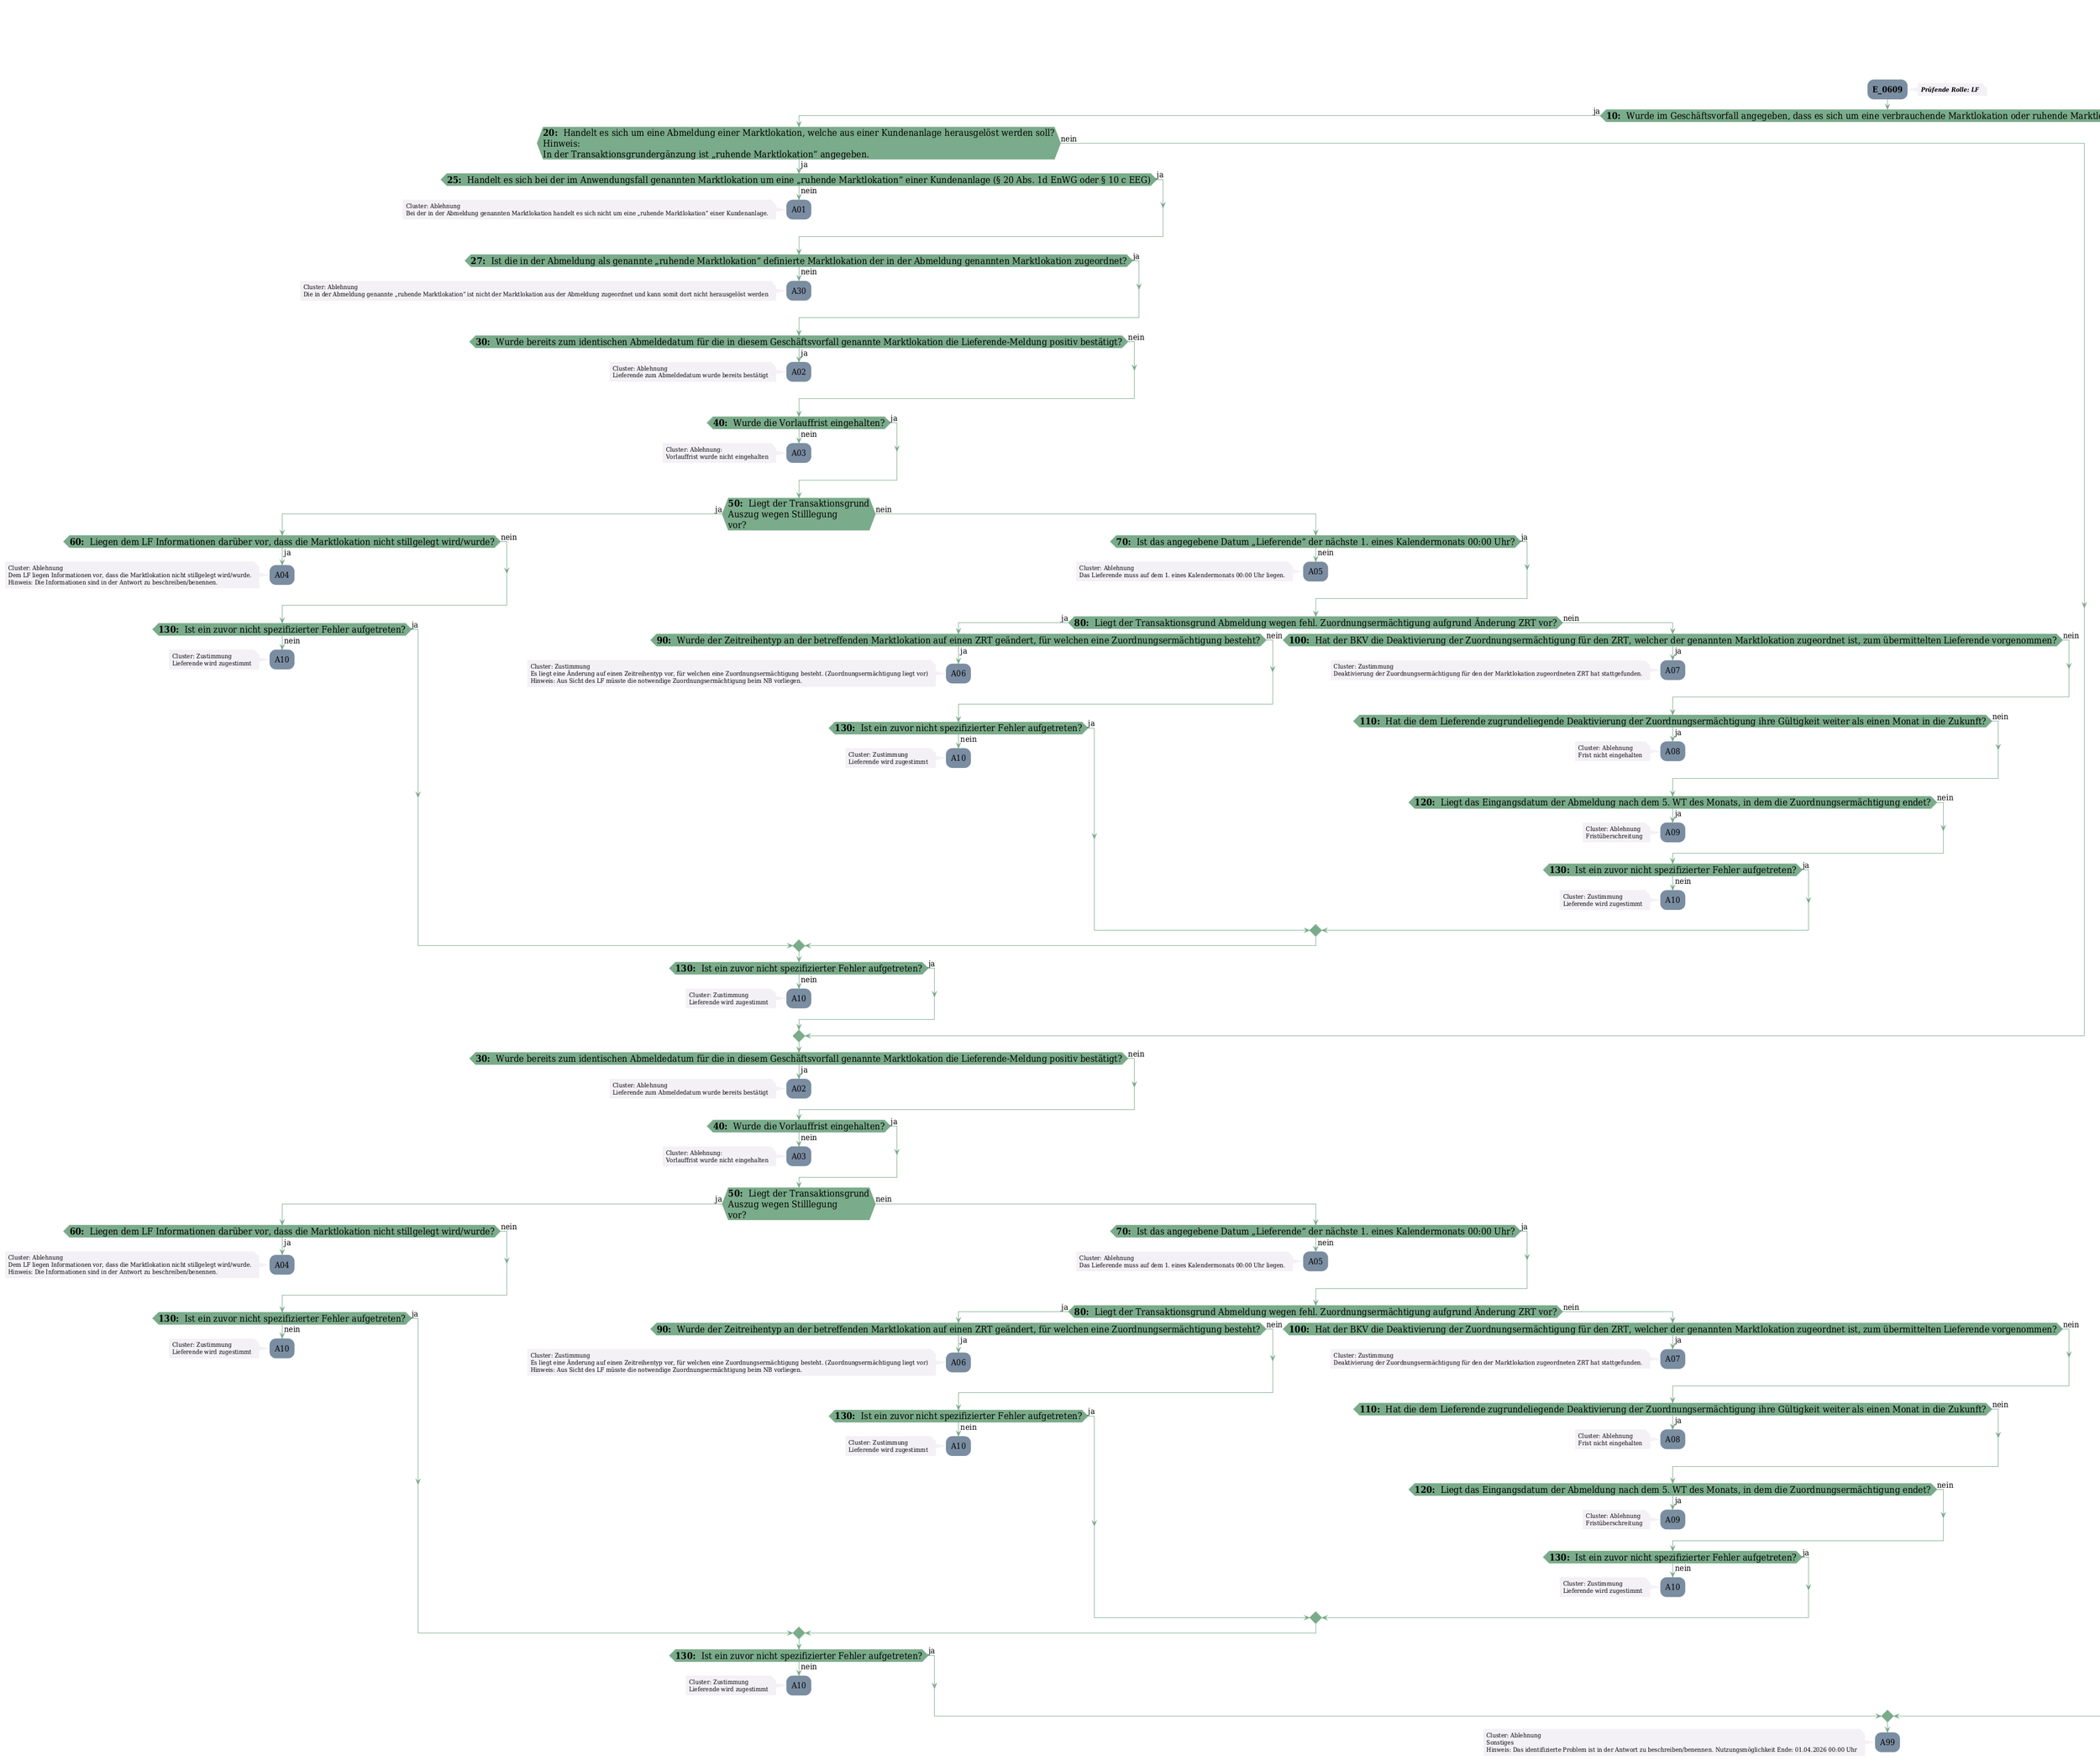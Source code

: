 @startuml
skinparam Shadowing false
skinparam NoteBorderColor #f3f1f6
skinparam NoteBackgroundColor #f3f1f6
skinparam NoteFontSize 12
skinparam ActivityBorderColor none
skinparam ActivityBackgroundColor #7a8da1
skinparam ActivityFontSize 16
skinparam ArrowColor #7aab8a
skinparam ArrowFontSize 16
skinparam ActivityDiamondBackgroundColor #7aab8a
skinparam ActivityDiamondBorderColor #7aab8a
skinparam ActivityDiamondFontSize 18
skinparam defaultFontName DejaVu Serif Condensed
skinparam ActivityEndColor #669580

header
<b>FV2210
2022-12-12
endheader

title
GPKE

6.5.1: AD: Lieferende von NB an LF



end title
:<b>E_0609</b>;
note right
<b><i>Prüfende Rolle: LF
end note

if (<b>10: </b> Wurde im Geschäftsvorfall angegeben, dass es sich um eine verbrauchende Marktlokation oder ruhende Marktlokation handelt?) then (ja)
    if (<b>20: </b> Handelt es sich um eine Abmeldung einer Marktlokation, welche aus einer Kundenanlage herausgelöst werden soll?
Hinweis: 
In der Transaktionsgrundergänzung ist „ruhende Marktlokation“ angegeben.) then (ja)
        if (<b>25: </b> Handelt es sich bei der im Anwendungsfall genannten Marktlokation um eine „ruhende Marktlokation“ einer Kundenanlage (§ 20 Abs. 1d EnWG oder § 10 c EEG&#41;) then (ja)
        else (nein)
            :A01;
            note left
                Cluster: Ablehnung
                Bei der in der Abmeldung genannten Marktlokation handelt es sich nicht um eine „ruhende Marktlokation“ einer Kundenanlage.
            endnote
            kill;
        endif
        if (<b>27: </b> Ist die in der Abmeldung als genannte „ruhende Marktlokation“ definierte Marktlokation der in der Abmeldung genannten Marktlokation zugeordnet?) then (ja)
        else (nein)
            :A30;
            note left
                Cluster: Ablehnung
                Die in der Abmeldung genannte „ruhende Marktlokation“ ist nicht der Marktlokation aus der Abmeldung zugeordnet und kann somit dort nicht herausgelöst werden
            endnote
            kill;
        endif
        if (<b>30: </b> Wurde bereits zum identischen Abmeldedatum für die in diesem Geschäftsvorfall genannte Marktlokation die Lieferende-Meldung positiv bestätigt?) then (ja)
            :A02;
            note left
                Cluster: Ablehnung
                Lieferende zum Abmeldedatum wurde bereits bestätigt
            endnote
            kill;
        else (nein)
        endif
        if (<b>40: </b> Wurde die Vorlauffrist eingehalten?) then (ja)
        else (nein)
            :A03;
            note left
                Cluster: Ablehnung:
                Vorlauffrist wurde nicht eingehalten
            endnote
            kill;
        endif
        if (<b>50: </b> Liegt der Transaktionsgrund
Auszug wegen Stilllegung
vor?) then (ja)
            if (<b>60: </b> Liegen dem LF Informationen darüber vor, dass die Marktlokation nicht stillgelegt wird/wurde?) then (ja)
                :A04;
                note left
                    Cluster: Ablehnung
                    Dem LF liegen Informationen vor, dass die Marktlokation nicht stillgelegt wird/wurde.
                    Hinweis: Die Informationen sind in der Antwort zu beschreiben/benennen.
                endnote
                kill;
            else (nein)
            endif
            if (<b>130: </b> Ist ein zuvor nicht spezifizierter Fehler aufgetreten?) then (ja)
            else (nein)
                :A10;
                note left
                    Cluster: Zustimmung
                    Lieferende wird zugestimmt
                endnote
                kill;
            endif
        else (nein)
            if (<b>70: </b> Ist das angegebene Datum „Lieferende“ der nächste 1. eines Kalendermonats 00:00 Uhr?) then (ja)
            else (nein)
                :A05;
                note left
                    Cluster: Ablehnung
                    Das Lieferende muss auf dem 1. eines Kalendermonats 00:00 Uhr liegen.
                endnote
                kill;
            endif
            if (<b>80: </b> Liegt der Transaktionsgrund Abmeldung wegen fehl. Zuordnungsermächtigung aufgrund Änderung ZRT vor?) then (ja)
                if (<b>90: </b> Wurde der Zeitreihentyp an der betreffenden Marktlokation auf einen ZRT geändert, für welchen eine Zuordnungsermächtigung besteht?) then (ja)
                    :A06;
                    note left
                        Cluster: Zustimmung
                        Es liegt eine Änderung auf einen Zeitreihentyp vor, für welchen eine Zuordnungsermächtigung besteht. (Zuordnungsermächtigung liegt vor&#41;
                        Hinweis: Aus Sicht des LF müsste die notwendige Zuordnungsermächtigung beim NB vorliegen.
                    endnote
                    kill;
                else (nein)
                endif
                if (<b>130: </b> Ist ein zuvor nicht spezifizierter Fehler aufgetreten?) then (ja)
                else (nein)
                    :A10;
                    note left
                        Cluster: Zustimmung
                        Lieferende wird zugestimmt
                    endnote
                    kill;
                endif
            else (nein)
                if (<b>100: </b> Hat der BKV die Deaktivierung der Zuordnungsermächtigung für den ZRT, welcher der genannten Marktlokation zugeordnet ist, zum übermittelten Lieferende vorgenommen?) then (ja)
                    :A07;
                    note left
                        Cluster: Zustimmung
                        Deaktivierung der Zuordnungsermächtigung für den der Marktlokation zugeordneten ZRT hat stattgefunden.
                    endnote
                    kill;
                else (nein)
                endif
                if (<b>110: </b> Hat die dem Lieferende zugrundeliegende Deaktivierung der Zuordnungsermächtigung ihre Gültigkeit weiter als einen Monat in die Zukunft?) then (ja)
                    :A08;
                    note left
                        Cluster: Ablehnung 
                        Frist nicht eingehalten
                    endnote
                    kill;
                else (nein)
                endif
                if (<b>120: </b> Liegt das Eingangsdatum der Abmeldung nach dem 5. WT des Monats, in dem die Zuordnungsermächtigung endet?) then (ja)
                    :A09;
                    note left
                        Cluster: Ablehnung 
                        Fristüberschreitung
                    endnote
                    kill;
                else (nein)
                endif
                if (<b>130: </b> Ist ein zuvor nicht spezifizierter Fehler aufgetreten?) then (ja)
                else (nein)
                    :A10;
                    note left
                        Cluster: Zustimmung
                        Lieferende wird zugestimmt
                    endnote
                    kill;
                endif
            endif
        endif
        if (<b>130: </b> Ist ein zuvor nicht spezifizierter Fehler aufgetreten?) then (ja)
        else (nein)
            :A10;
            note left
                Cluster: Zustimmung
                Lieferende wird zugestimmt
            endnote
            kill;
        endif
    else (nein)
    endif
    if (<b>30: </b> Wurde bereits zum identischen Abmeldedatum für die in diesem Geschäftsvorfall genannte Marktlokation die Lieferende-Meldung positiv bestätigt?) then (ja)
        :A02;
        note left
            Cluster: Ablehnung
            Lieferende zum Abmeldedatum wurde bereits bestätigt
        endnote
        kill;
    else (nein)
    endif
    if (<b>40: </b> Wurde die Vorlauffrist eingehalten?) then (ja)
    else (nein)
        :A03;
        note left
            Cluster: Ablehnung:
            Vorlauffrist wurde nicht eingehalten
        endnote
        kill;
    endif
    if (<b>50: </b> Liegt der Transaktionsgrund
Auszug wegen Stilllegung
vor?) then (ja)
        if (<b>60: </b> Liegen dem LF Informationen darüber vor, dass die Marktlokation nicht stillgelegt wird/wurde?) then (ja)
            :A04;
            note left
                Cluster: Ablehnung
                Dem LF liegen Informationen vor, dass die Marktlokation nicht stillgelegt wird/wurde.
                Hinweis: Die Informationen sind in der Antwort zu beschreiben/benennen.
            endnote
            kill;
        else (nein)
        endif
        if (<b>130: </b> Ist ein zuvor nicht spezifizierter Fehler aufgetreten?) then (ja)
        else (nein)
            :A10;
            note left
                Cluster: Zustimmung
                Lieferende wird zugestimmt
            endnote
            kill;
        endif
    else (nein)
        if (<b>70: </b> Ist das angegebene Datum „Lieferende“ der nächste 1. eines Kalendermonats 00:00 Uhr?) then (ja)
        else (nein)
            :A05;
            note left
                Cluster: Ablehnung
                Das Lieferende muss auf dem 1. eines Kalendermonats 00:00 Uhr liegen.
            endnote
            kill;
        endif
        if (<b>80: </b> Liegt der Transaktionsgrund Abmeldung wegen fehl. Zuordnungsermächtigung aufgrund Änderung ZRT vor?) then (ja)
            if (<b>90: </b> Wurde der Zeitreihentyp an der betreffenden Marktlokation auf einen ZRT geändert, für welchen eine Zuordnungsermächtigung besteht?) then (ja)
                :A06;
                note left
                    Cluster: Zustimmung
                    Es liegt eine Änderung auf einen Zeitreihentyp vor, für welchen eine Zuordnungsermächtigung besteht. (Zuordnungsermächtigung liegt vor&#41;
                    Hinweis: Aus Sicht des LF müsste die notwendige Zuordnungsermächtigung beim NB vorliegen.
                endnote
                kill;
            else (nein)
            endif
            if (<b>130: </b> Ist ein zuvor nicht spezifizierter Fehler aufgetreten?) then (ja)
            else (nein)
                :A10;
                note left
                    Cluster: Zustimmung
                    Lieferende wird zugestimmt
                endnote
                kill;
            endif
        else (nein)
            if (<b>100: </b> Hat der BKV die Deaktivierung der Zuordnungsermächtigung für den ZRT, welcher der genannten Marktlokation zugeordnet ist, zum übermittelten Lieferende vorgenommen?) then (ja)
                :A07;
                note left
                    Cluster: Zustimmung
                    Deaktivierung der Zuordnungsermächtigung für den der Marktlokation zugeordneten ZRT hat stattgefunden.
                endnote
                kill;
            else (nein)
            endif
            if (<b>110: </b> Hat die dem Lieferende zugrundeliegende Deaktivierung der Zuordnungsermächtigung ihre Gültigkeit weiter als einen Monat in die Zukunft?) then (ja)
                :A08;
                note left
                    Cluster: Ablehnung 
                    Frist nicht eingehalten
                endnote
                kill;
            else (nein)
            endif
            if (<b>120: </b> Liegt das Eingangsdatum der Abmeldung nach dem 5. WT des Monats, in dem die Zuordnungsermächtigung endet?) then (ja)
                :A09;
                note left
                    Cluster: Ablehnung 
                    Fristüberschreitung
                endnote
                kill;
            else (nein)
            endif
            if (<b>130: </b> Ist ein zuvor nicht spezifizierter Fehler aufgetreten?) then (ja)
            else (nein)
                :A10;
                note left
                    Cluster: Zustimmung
                    Lieferende wird zugestimmt
                endnote
                kill;
            endif
        endif
    endif
    if (<b>130: </b> Ist ein zuvor nicht spezifizierter Fehler aufgetreten?) then (ja)
    else (nein)
        :A10;
        note left
            Cluster: Zustimmung
            Lieferende wird zugestimmt
        endnote
        kill;
    endif
else (nein)
    if (<b>510: </b> Wurde bereits zum identischen Abmeldedatum für die in diesem Geschäftsvorfall genannte Marktlokation bzw. Tranche die Lieferende-Meldung positiv bestätigt?) then (ja)
        :A21;
        note left
            Cluster: Ablehnung
            Lieferende zum Abmeldedatum wurde bereits bestätigt
        endnote
        kill;
    else (nein)
    endif
    if (<b>520: </b> Wurde die Vorlauffrist eingehalten?) then (ja)
    else (nein)
        :A22;
        note left
            Cluster: Ablehnung
            Vorlauffrist wurde nicht eingehalten
        endnote
        kill;
    endif
    if (<b>530: </b> Liegt der Transaktionsgrund Stilllegung vor?) then (ja)
        if (<b>540: </b> Liegen dem LF Informationen darüber vor, dass die Marktlokation bzw. Tranche nicht stillgelegt wird/wurde?) then (ja)
            :A23;
            note left
                Cluster: Ablehnung
                Dem LF liegen Informationen vor, dass die Marktlokation bzw. Tranche nicht stillgelegt wird/wurde.
                Hinweis: Die Informationen sind in der Antwort zu beschreiben/benennen.
            endnote
            kill;
        else (nein)
        endif
        if (<b>610: </b> Ist ein zuvor nicht spezifizierter Fehler aufgetreten?) then (ja)
        else (nein)
            :A29;
            note left
                Cluster: Zustimmung
                Lieferende wird zugestimmt
            endnote
            kill;
        endif
    else (nein)
        if (<b>550: </b> Ist das angegebene Datum „Lieferende“ der 1. eines Kalendermonats 00:00 Uhr?) then (ja)
        else (nein)
            :A24;
            note left
                Cluster: Ablehnung
                Das Lieferende muss auf dem 1. eines Kalendermonats 00:00 Uhr liegen.
            endnote
            kill;
        endif
        if (<b>560: </b> Liegt der Transaktionsgrund Abmeldung wegen fehl. Zuordnungsermächtigung aufgrund Änderung ZRT vor?) then (ja)
            if (<b>570: </b> Wurde der Zeitreihentyp an der betreffenden Marktlokation bzw. Tranche auf einen ZRT geändert, für welchen eine Zuordnungsermächtigung besteht?) then (ja)
                :A25;
                note left
                    Cluster: Zustimmung
                    Es liegt eine Änderung auf einen Zeitreihentyp vor, für welchen eine Zuordnungsermächtigung besteht. (Zuordnungsermächtigung liegt vor&#41;
                    Hinweis: Aus Sicht des LF müsste die notwendige Zuordnungsermächtigung beim NB vorliegen.
                endnote
                kill;
            else (nein)
            endif
            if (<b>610: </b> Ist ein zuvor nicht spezifizierter Fehler aufgetreten?) then (ja)
            else (nein)
                :A29;
                note left
                    Cluster: Zustimmung
                    Lieferende wird zugestimmt
                endnote
                kill;
            endif
        else (nein)
            if (<b>580: </b> Hat der BKV die Deaktivierung der Zuordnungsermächtigung für den ZRT, welcher der genannten Marktlokation bzw. Tranche zugeordnet ist, zum übermittelten Lieferende vorgenommen?) then (ja)
                :A26;
                note left
                    Cluster: Zustimmung
                    Deaktivierung der Zuordnungsermächtigung für den der Marktlokation bzw. Tranche zugeordneten ZRT hat stattgefunden.
                endnote
                kill;
            else (nein)
            endif
            if (<b>590: </b> Hat die dem Lieferende zugrundeliegende Deaktivierung der Zuordnungsermächtigung ihre Gültigkeit weiter als einen Monat in die Zukunft?) then (ja)
                :A27;
                note left
                    Cluster: Ablehnung 
                    Frist nicht eingehalten
                endnote
                kill;
            else (nein)
            endif
            if (<b>600: </b> Liegt das Eingangsdatum der Abmeldung nach dem 5. WT des Monats, in dem die Zuordnungsermächtigung endet?) then (ja)
                :A28;
                note left
                    Cluster: Ablehnung 
                    Fristüberschreitung
                endnote
                kill;
            else (nein)
            endif
            if (<b>610: </b> Ist ein zuvor nicht spezifizierter Fehler aufgetreten?) then (ja)
            else (nein)
                :A29;
                note left
                    Cluster: Zustimmung
                    Lieferende wird zugestimmt
                endnote
                kill;
            endif
        endif
    endif
    if (<b>610: </b> Ist ein zuvor nicht spezifizierter Fehler aufgetreten?) then (ja)
    else (nein)
        :A29;
        note left
            Cluster: Zustimmung
            Lieferende wird zugestimmt
        endnote
        kill;
    endif
endif
:A99;
note left
    Cluster: Ablehnung
    Sonstiges 
    Hinweis: Das identifizierte Problem ist in der Antwort zu beschreiben/benennen. Nutzungsmöglichkeit Ende: 01.04.2026 00:00 Uhr
endnote
kill;

@enduml
